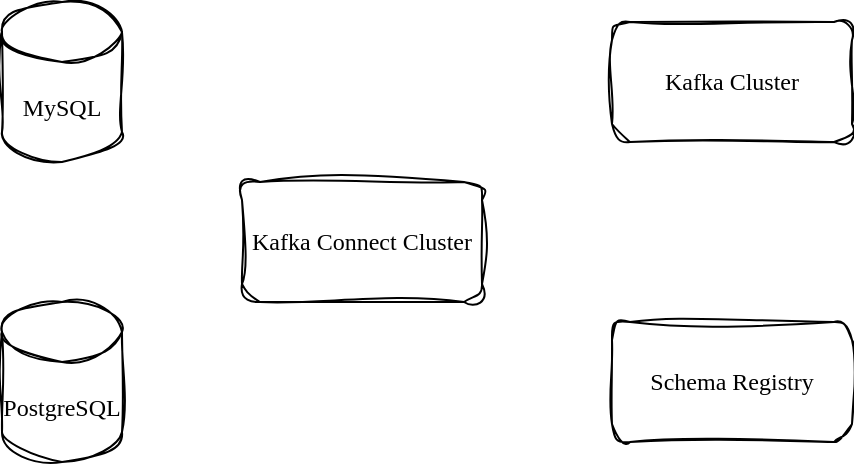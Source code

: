 <mxfile>
    <diagram id="NviYlvgyt8w0c_QLxXPa" name="Components">
        <mxGraphModel dx="886" dy="774" grid="1" gridSize="10" guides="1" tooltips="1" connect="1" arrows="1" fold="1" page="1" pageScale="1" pageWidth="850" pageHeight="1100" math="0" shadow="0">
            <root>
                <mxCell id="0"/>
                <mxCell id="1" parent="0"/>
                <mxCell id="keXicHBGsKMsPxJepYgX-1" value="MySQL" style="shape=cylinder3;whiteSpace=wrap;html=1;boundedLbl=1;backgroundOutline=1;size=15;sketch=1;hachureGap=4;jiggle=2;curveFitting=1;fontFamily=Solitreo;fontSource=https%3A%2F%2Ffonts.googleapis.com%2Fcss%3Ffamily%3DSolitreo;fontSize=12;" vertex="1" parent="1">
                    <mxGeometry x="60" y="30" width="60" height="80" as="geometry"/>
                </mxCell>
                <mxCell id="keXicHBGsKMsPxJepYgX-2" value="PostgreSQL" style="shape=cylinder3;whiteSpace=wrap;html=1;boundedLbl=1;backgroundOutline=1;size=15;sketch=1;hachureGap=4;jiggle=2;curveFitting=1;fontFamily=Solitreo;fontSource=https%3A%2F%2Ffonts.googleapis.com%2Fcss%3Ffamily%3DSolitreo;fontSize=12;" vertex="1" parent="1">
                    <mxGeometry x="60" y="180" width="60" height="80" as="geometry"/>
                </mxCell>
                <mxCell id="keXicHBGsKMsPxJepYgX-5" value="Kafka Cluster" style="rounded=1;whiteSpace=wrap;html=1;sketch=1;hachureGap=4;jiggle=2;curveFitting=1;fontFamily=Solitreo;fontSource=https%3A%2F%2Ffonts.googleapis.com%2Fcss%3Ffamily%3DSolitreo;fontSize=12;" vertex="1" parent="1">
                    <mxGeometry x="365" y="40" width="120" height="60" as="geometry"/>
                </mxCell>
                <mxCell id="keXicHBGsKMsPxJepYgX-6" value="Kafka Connect Cluster" style="rounded=1;whiteSpace=wrap;html=1;sketch=1;hachureGap=4;jiggle=2;curveFitting=1;fontFamily=Solitreo;fontSource=https%3A%2F%2Ffonts.googleapis.com%2Fcss%3Ffamily%3DSolitreo;fontSize=12;" vertex="1" parent="1">
                    <mxGeometry x="180" y="120" width="120" height="60" as="geometry"/>
                </mxCell>
                <mxCell id="keXicHBGsKMsPxJepYgX-7" value="Schema Registry" style="rounded=1;whiteSpace=wrap;html=1;sketch=1;hachureGap=4;jiggle=2;curveFitting=1;fontFamily=Solitreo;fontSource=https%3A%2F%2Ffonts.googleapis.com%2Fcss%3Ffamily%3DSolitreo;fontSize=12;" vertex="1" parent="1">
                    <mxGeometry x="365" y="190" width="120" height="60" as="geometry"/>
                </mxCell>
            </root>
        </mxGraphModel>
    </diagram>
    <diagram id="q1CIJK4YInxsT8ihd82s" name="Data Flow">
        <mxGraphModel dx="886" dy="774" grid="1" gridSize="10" guides="1" tooltips="1" connect="1" arrows="1" fold="1" page="1" pageScale="1" pageWidth="850" pageHeight="1100" math="0" shadow="0">
            <root>
                <mxCell id="0"/>
                <mxCell id="1" parent="0"/>
                <mxCell id="2" value="&lt;font data-font-src=&quot;https://fonts.googleapis.com/css?family=Solitreo&quot; face=&quot;Solitreo&quot;&gt;My SQL&lt;/font&gt;" style="shape=cylinder3;whiteSpace=wrap;html=1;boundedLbl=1;backgroundOutline=1;size=15;sketch=1;curveFitting=1;jiggle=2;" vertex="1" parent="1">
                    <mxGeometry x="20" y="140" width="60" height="80" as="geometry"/>
                </mxCell>
                <mxCell id="5" value="CDC Capture" style="edgeStyle=none;html=1;exitX=0;exitY=0.5;exitDx=0;exitDy=0;fontFamily=Solitreo;fontSource=https%3A%2F%2Ffonts.googleapis.com%2Fcss%3Ffamily%3DSolitreo;sketch=1;curveFitting=1;jiggle=2;" edge="1" parent="1" source="4" target="2">
                    <mxGeometry relative="1" as="geometry"/>
                </mxCell>
                <mxCell id="4" value="Debezium&lt;br&gt;(Kafka Connect&lt;br&gt;Source Connector)" style="rounded=1;whiteSpace=wrap;html=1;sketch=1;fontFamily=Solitreo;fontSource=https%3A%2F%2Ffonts.googleapis.com%2Fcss%3Ffamily%3DSolitreo;curveFitting=1;jiggle=2;" vertex="1" parent="1">
                    <mxGeometry x="170" y="150" width="120" height="60" as="geometry"/>
                </mxCell>
                <mxCell id="6" value="&lt;font style=&quot;font-size: 12px;&quot;&gt;produces&lt;/font&gt;" style="endArrow=classic;html=1;sketch=1;hachureGap=4;jiggle=2;curveFitting=1;fontFamily=Solitreo;fontSource=https%3A%2F%2Ffonts.googleapis.com%2Fcss%3Ffamily%3DSolitreo;fontSize=12;exitX=1;exitY=0.5;exitDx=0;exitDy=0;entryX=0.5;entryY=1;entryDx=0;entryDy=0;entryPerimeter=0;" edge="1" parent="1" source="4" target="7">
                    <mxGeometry width="50" height="50" relative="1" as="geometry">
                        <mxPoint x="400" y="420" as="sourcePoint"/>
                        <mxPoint x="440" y="180" as="targetPoint"/>
                    </mxGeometry>
                </mxCell>
                <mxCell id="10" style="edgeStyle=none;sketch=1;hachureGap=4;jiggle=2;curveFitting=1;html=1;exitX=0.5;exitY=0;exitDx=0;exitDy=0;exitPerimeter=0;fontFamily=Solitreo;fontSource=https%3A%2F%2Ffonts.googleapis.com%2Fcss%3Ffamily%3DSolitreo;fontSize=12;" edge="1" parent="1" source="7" target="9">
                    <mxGeometry relative="1" as="geometry"/>
                </mxCell>
                <mxCell id="7" value="Table Topic" style="shape=cylinder3;whiteSpace=wrap;html=1;boundedLbl=1;backgroundOutline=1;size=15;sketch=1;hachureGap=4;jiggle=2;curveFitting=1;fontFamily=Solitreo;fontSource=https%3A%2F%2Ffonts.googleapis.com%2Fcss%3Ffamily%3DSolitreo;fontSize=12;direction=south;" vertex="1" parent="1">
                    <mxGeometry x="380" y="150" width="80" height="60" as="geometry"/>
                </mxCell>
                <mxCell id="13" style="edgeStyle=none;sketch=1;hachureGap=4;jiggle=2;curveFitting=1;html=1;exitX=1;exitY=0.5;exitDx=0;exitDy=0;fontFamily=Solitreo;fontSource=https%3A%2F%2Ffonts.googleapis.com%2Fcss%3Ffamily%3DSolitreo;fontSize=12;" edge="1" parent="1" source="9" target="11">
                    <mxGeometry relative="1" as="geometry"/>
                </mxCell>
                <mxCell id="9" value="Jdbc Sink Connector&lt;br&gt;(Kafka Connect)" style="rounded=1;whiteSpace=wrap;html=1;sketch=1;hachureGap=4;jiggle=2;curveFitting=1;fontFamily=Solitreo;fontSource=https%3A%2F%2Ffonts.googleapis.com%2Fcss%3Ffamily%3DSolitreo;fontSize=12;" vertex="1" parent="1">
                    <mxGeometry x="500" y="150" width="120" height="60" as="geometry"/>
                </mxCell>
                <mxCell id="11" value="&lt;font data-font-src=&quot;https://fonts.googleapis.com/css?family=Solitreo&quot; face=&quot;Solitreo&quot;&gt;PostgreSQL&lt;/font&gt;" style="shape=cylinder3;whiteSpace=wrap;html=1;boundedLbl=1;backgroundOutline=1;size=15;sketch=1;curveFitting=1;jiggle=2;" vertex="1" parent="1">
                    <mxGeometry x="680" y="140" width="60" height="80" as="geometry"/>
                </mxCell>
            </root>
        </mxGraphModel>
    </diagram>
</mxfile>